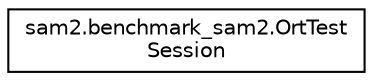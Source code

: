 digraph "Graphical Class Hierarchy"
{
 // LATEX_PDF_SIZE
  edge [fontname="Helvetica",fontsize="10",labelfontname="Helvetica",labelfontsize="10"];
  node [fontname="Helvetica",fontsize="10",shape=record];
  rankdir="LR";
  Node0 [label="sam2.benchmark_sam2.OrtTest\lSession",height=0.2,width=0.4,color="black", fillcolor="white", style="filled",URL="$classsam2_1_1benchmark__sam2_1_1OrtTestSession.html",tooltip=" "];
}
